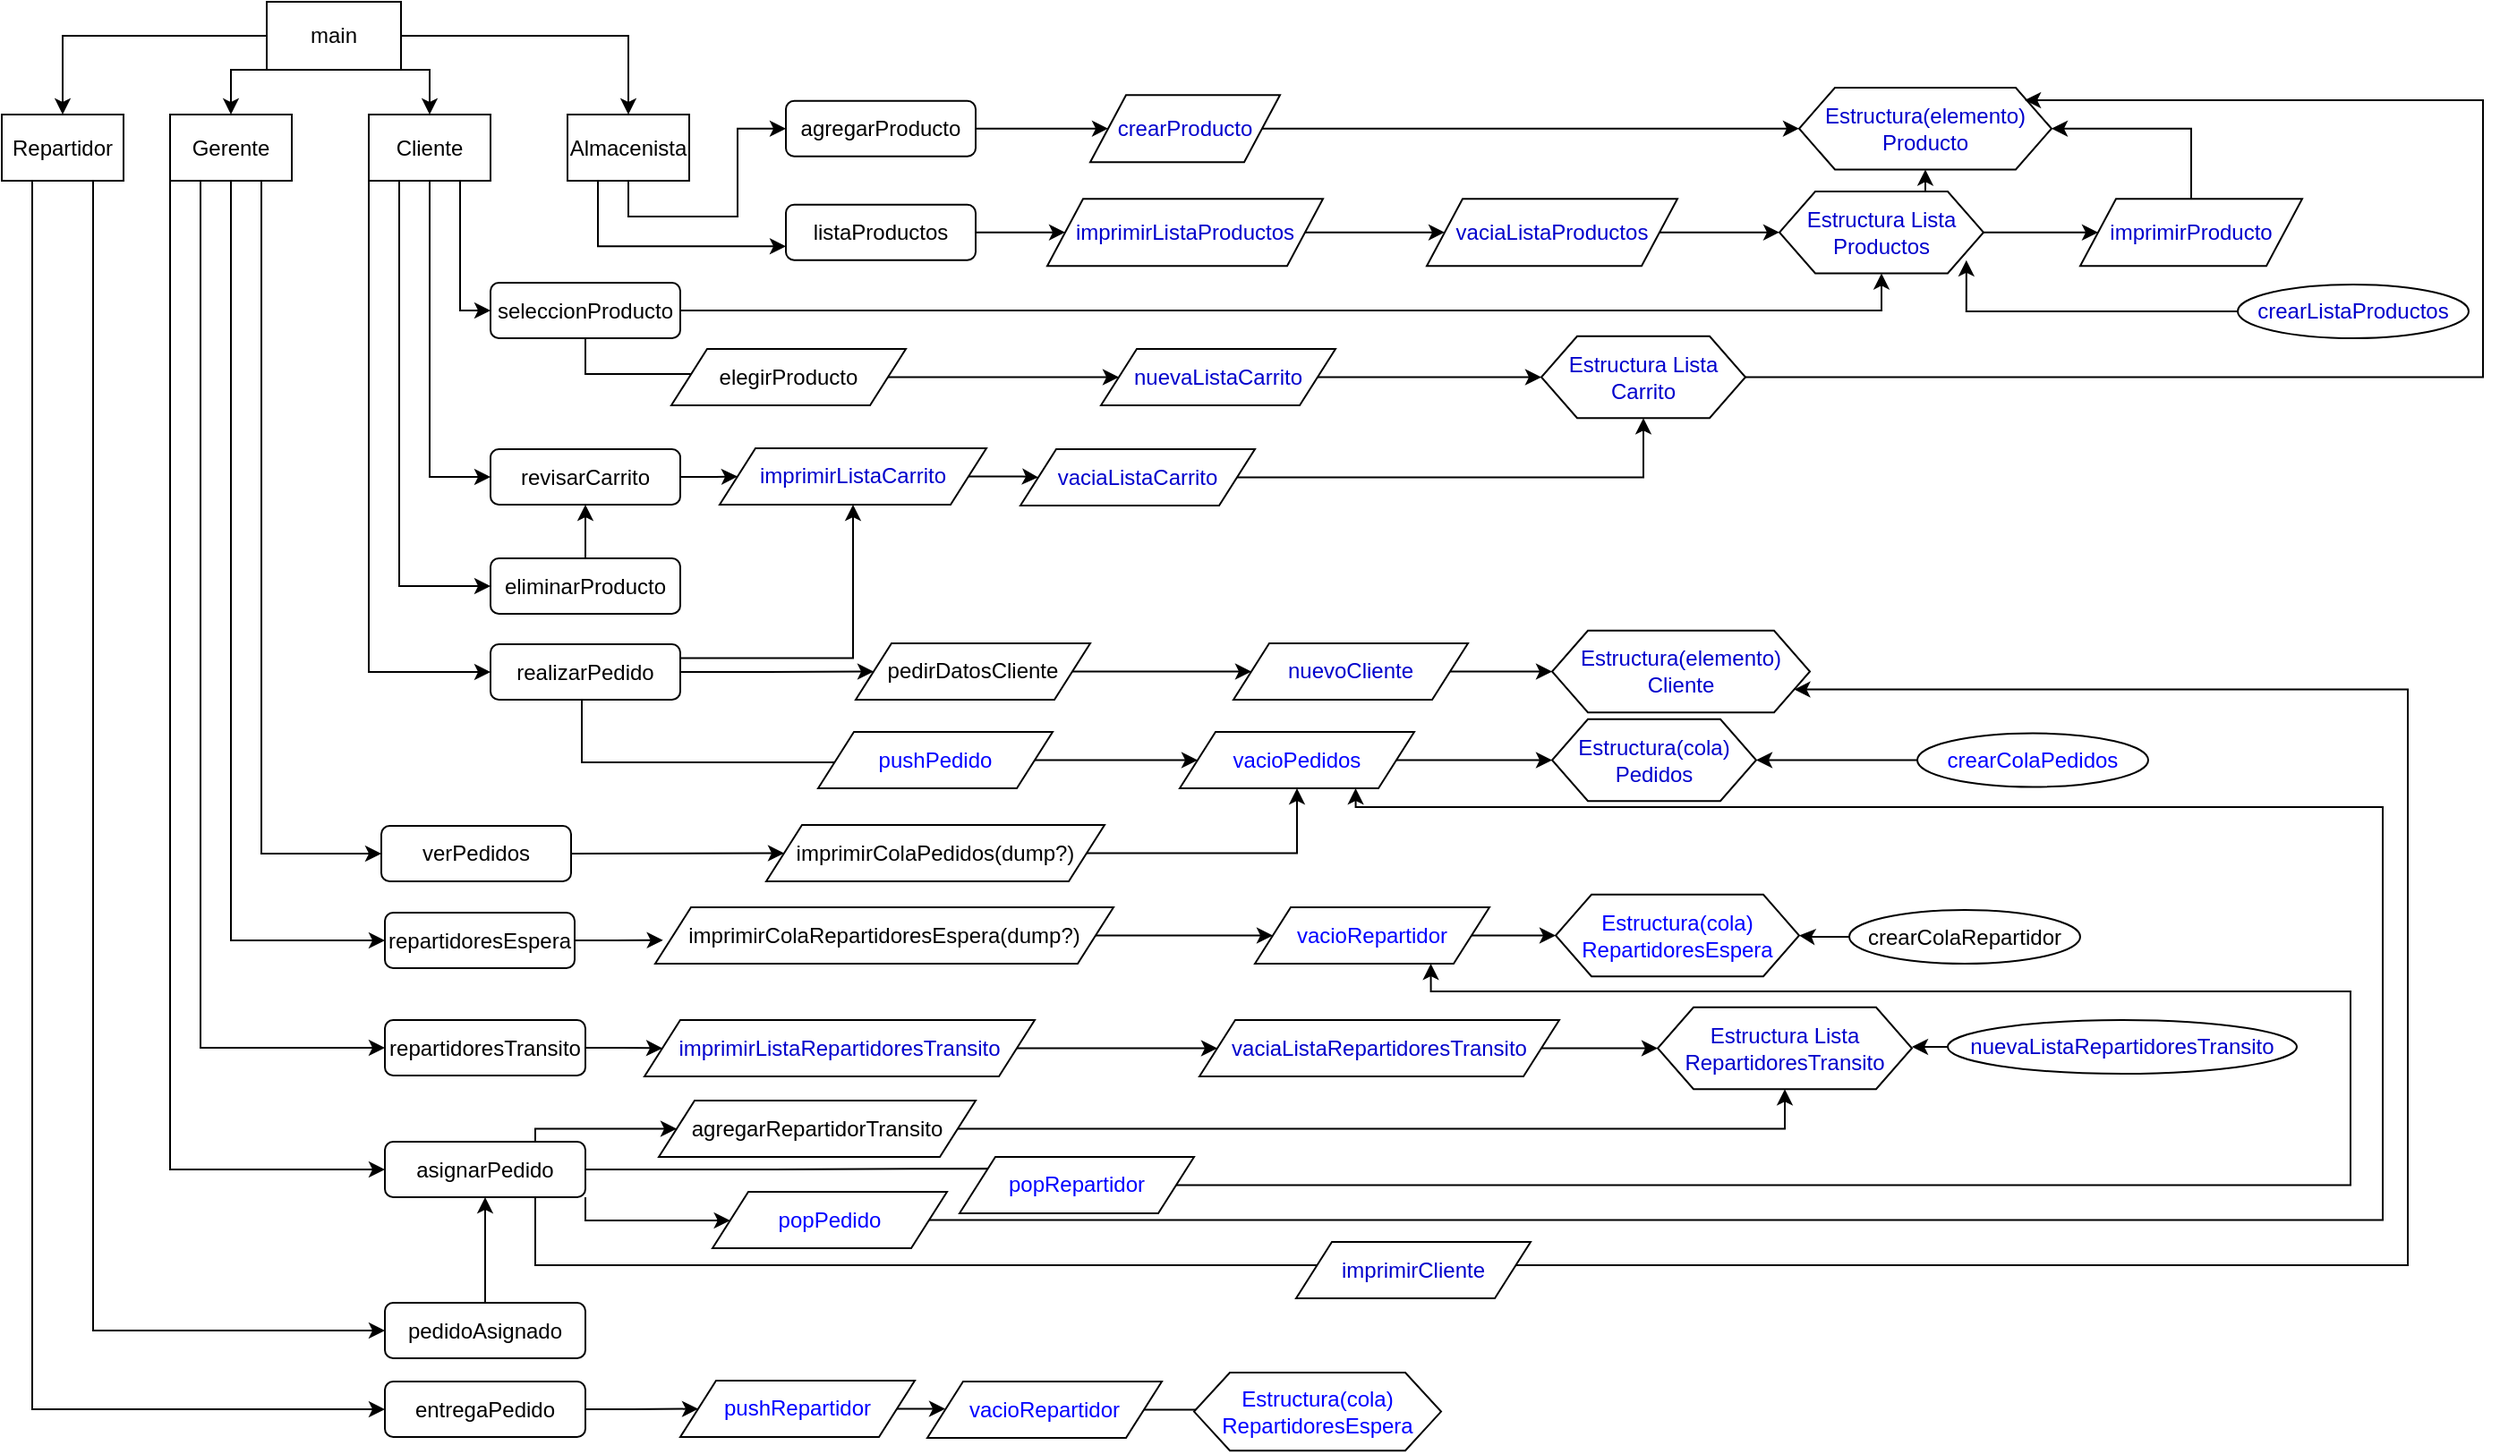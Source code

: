<mxfile>
    <diagram id="2bmFdXmFBogVM8fUGb1J" name="Page-1">
        <mxGraphModel dx="621" dy="478" grid="0" gridSize="10" guides="1" tooltips="1" connect="1" arrows="1" fold="1" page="1" pageScale="1" pageWidth="827" pageHeight="1169" math="0" shadow="0">
            <root>
                <mxCell id="0"/>
                <mxCell id="1" parent="0"/>
                <mxCell id="X82TEkIW_1v4thmt-Yyp-21" style="edgeStyle=orthogonalEdgeStyle;rounded=0;orthogonalLoop=1;jettySize=auto;html=1;exitX=0;exitY=1;exitDx=0;exitDy=0;entryX=0.5;entryY=0;entryDx=0;entryDy=0;" parent="1" source="X82TEkIW_1v4thmt-Yyp-1" target="X82TEkIW_1v4thmt-Yyp-6" edge="1">
                    <mxGeometry relative="1" as="geometry"/>
                </mxCell>
                <mxCell id="X82TEkIW_1v4thmt-Yyp-23" style="edgeStyle=orthogonalEdgeStyle;rounded=0;orthogonalLoop=1;jettySize=auto;html=1;exitX=1;exitY=0.5;exitDx=0;exitDy=0;entryX=0.5;entryY=0;entryDx=0;entryDy=0;" parent="1" source="X82TEkIW_1v4thmt-Yyp-1" target="X82TEkIW_1v4thmt-Yyp-4" edge="1">
                    <mxGeometry relative="1" as="geometry"/>
                </mxCell>
                <mxCell id="X82TEkIW_1v4thmt-Yyp-52" style="edgeStyle=orthogonalEdgeStyle;rounded=0;orthogonalLoop=1;jettySize=auto;html=1;exitX=1;exitY=1;exitDx=0;exitDy=0;entryX=0.5;entryY=0;entryDx=0;entryDy=0;" parent="1" source="X82TEkIW_1v4thmt-Yyp-1" target="X82TEkIW_1v4thmt-Yyp-2" edge="1">
                    <mxGeometry relative="1" as="geometry"/>
                </mxCell>
                <mxCell id="X82TEkIW_1v4thmt-Yyp-53" style="edgeStyle=orthogonalEdgeStyle;rounded=0;orthogonalLoop=1;jettySize=auto;html=1;entryX=0.5;entryY=0;entryDx=0;entryDy=0;" parent="1" source="X82TEkIW_1v4thmt-Yyp-1" target="X82TEkIW_1v4thmt-Yyp-5" edge="1">
                    <mxGeometry relative="1" as="geometry"/>
                </mxCell>
                <mxCell id="X82TEkIW_1v4thmt-Yyp-1" value="main" style="rounded=0;whiteSpace=wrap;html=1;" parent="1" vertex="1">
                    <mxGeometry x="339" y="12" width="75" height="38" as="geometry"/>
                </mxCell>
                <mxCell id="X82TEkIW_1v4thmt-Yyp-84" style="edgeStyle=orthogonalEdgeStyle;rounded=0;orthogonalLoop=1;jettySize=auto;html=1;exitX=0.5;exitY=1;exitDx=0;exitDy=0;entryX=0;entryY=0.5;entryDx=0;entryDy=0;" parent="1" source="X82TEkIW_1v4thmt-Yyp-2" target="X82TEkIW_1v4thmt-Yyp-83" edge="1">
                    <mxGeometry relative="1" as="geometry"/>
                </mxCell>
                <mxCell id="X82TEkIW_1v4thmt-Yyp-92" style="edgeStyle=orthogonalEdgeStyle;rounded=0;orthogonalLoop=1;jettySize=auto;html=1;exitX=0.25;exitY=1;exitDx=0;exitDy=0;entryX=0;entryY=0.5;entryDx=0;entryDy=0;" parent="1" source="X82TEkIW_1v4thmt-Yyp-2" target="X82TEkIW_1v4thmt-Yyp-91" edge="1">
                    <mxGeometry relative="1" as="geometry"/>
                </mxCell>
                <mxCell id="X82TEkIW_1v4thmt-Yyp-95" style="edgeStyle=orthogonalEdgeStyle;rounded=0;orthogonalLoop=1;jettySize=auto;html=1;exitX=0;exitY=1;exitDx=0;exitDy=0;entryX=0;entryY=0.5;entryDx=0;entryDy=0;" parent="1" source="X82TEkIW_1v4thmt-Yyp-2" target="X82TEkIW_1v4thmt-Yyp-94" edge="1">
                    <mxGeometry relative="1" as="geometry"/>
                </mxCell>
                <mxCell id="X82TEkIW_1v4thmt-Yyp-96" style="edgeStyle=orthogonalEdgeStyle;rounded=0;orthogonalLoop=1;jettySize=auto;html=1;exitX=0.75;exitY=1;exitDx=0;exitDy=0;entryX=0;entryY=0.5;entryDx=0;entryDy=0;" parent="1" source="X82TEkIW_1v4thmt-Yyp-2" target="X82TEkIW_1v4thmt-Yyp-54" edge="1">
                    <mxGeometry relative="1" as="geometry">
                        <Array as="points">
                            <mxPoint x="447" y="184"/>
                        </Array>
                    </mxGeometry>
                </mxCell>
                <mxCell id="X82TEkIW_1v4thmt-Yyp-2" value="Cliente" style="rounded=0;whiteSpace=wrap;html=1;" parent="1" vertex="1">
                    <mxGeometry x="396" y="75" width="68" height="37" as="geometry"/>
                </mxCell>
                <mxCell id="X82TEkIW_1v4thmt-Yyp-28" style="edgeStyle=orthogonalEdgeStyle;rounded=0;orthogonalLoop=1;jettySize=auto;html=1;exitX=0.5;exitY=1;exitDx=0;exitDy=0;entryX=0;entryY=0.5;entryDx=0;entryDy=0;" parent="1" source="X82TEkIW_1v4thmt-Yyp-4" target="X82TEkIW_1v4thmt-Yyp-24" edge="1">
                    <mxGeometry relative="1" as="geometry"/>
                </mxCell>
                <mxCell id="X82TEkIW_1v4thmt-Yyp-30" style="edgeStyle=orthogonalEdgeStyle;rounded=0;orthogonalLoop=1;jettySize=auto;html=1;exitX=0.25;exitY=1;exitDx=0;exitDy=0;entryX=0;entryY=0.75;entryDx=0;entryDy=0;" parent="1" source="X82TEkIW_1v4thmt-Yyp-4" target="X82TEkIW_1v4thmt-Yyp-29" edge="1">
                    <mxGeometry relative="1" as="geometry"/>
                </mxCell>
                <mxCell id="X82TEkIW_1v4thmt-Yyp-4" value="Almacenista" style="rounded=0;whiteSpace=wrap;html=1;" parent="1" vertex="1">
                    <mxGeometry x="507" y="75" width="68" height="37" as="geometry"/>
                </mxCell>
                <mxCell id="X82TEkIW_1v4thmt-Yyp-168" style="edgeStyle=orthogonalEdgeStyle;rounded=0;orthogonalLoop=1;jettySize=auto;html=1;exitX=0.75;exitY=1;exitDx=0;exitDy=0;entryX=0;entryY=0.5;entryDx=0;entryDy=0;" parent="1" source="X82TEkIW_1v4thmt-Yyp-5" target="X82TEkIW_1v4thmt-Yyp-167" edge="1">
                    <mxGeometry relative="1" as="geometry"/>
                </mxCell>
                <mxCell id="X82TEkIW_1v4thmt-Yyp-172" style="edgeStyle=orthogonalEdgeStyle;rounded=0;orthogonalLoop=1;jettySize=auto;html=1;exitX=0.25;exitY=1;exitDx=0;exitDy=0;entryX=0;entryY=0.5;entryDx=0;entryDy=0;" parent="1" source="X82TEkIW_1v4thmt-Yyp-5" target="X82TEkIW_1v4thmt-Yyp-171" edge="1">
                    <mxGeometry relative="1" as="geometry"/>
                </mxCell>
                <mxCell id="X82TEkIW_1v4thmt-Yyp-5" value="Repartidor" style="rounded=0;whiteSpace=wrap;html=1;" parent="1" vertex="1">
                    <mxGeometry x="191" y="75" width="68" height="37" as="geometry"/>
                </mxCell>
                <mxCell id="X82TEkIW_1v4thmt-Yyp-117" style="edgeStyle=orthogonalEdgeStyle;rounded=0;orthogonalLoop=1;jettySize=auto;html=1;exitX=0.75;exitY=1;exitDx=0;exitDy=0;entryX=0;entryY=0.5;entryDx=0;entryDy=0;" parent="1" source="X82TEkIW_1v4thmt-Yyp-6" target="X82TEkIW_1v4thmt-Yyp-116" edge="1">
                    <mxGeometry relative="1" as="geometry"/>
                </mxCell>
                <mxCell id="X82TEkIW_1v4thmt-Yyp-122" style="edgeStyle=orthogonalEdgeStyle;rounded=0;orthogonalLoop=1;jettySize=auto;html=1;exitX=0.5;exitY=1;exitDx=0;exitDy=0;entryX=0;entryY=0.5;entryDx=0;entryDy=0;" parent="1" source="X82TEkIW_1v4thmt-Yyp-6" target="X82TEkIW_1v4thmt-Yyp-121" edge="1">
                    <mxGeometry relative="1" as="geometry"/>
                </mxCell>
                <mxCell id="X82TEkIW_1v4thmt-Yyp-132" style="edgeStyle=orthogonalEdgeStyle;rounded=0;orthogonalLoop=1;jettySize=auto;html=1;exitX=0.25;exitY=1;exitDx=0;exitDy=0;entryX=0;entryY=0.5;entryDx=0;entryDy=0;" parent="1" source="X82TEkIW_1v4thmt-Yyp-6" target="X82TEkIW_1v4thmt-Yyp-131" edge="1">
                    <mxGeometry relative="1" as="geometry"/>
                </mxCell>
                <mxCell id="X82TEkIW_1v4thmt-Yyp-146" style="edgeStyle=orthogonalEdgeStyle;rounded=0;orthogonalLoop=1;jettySize=auto;html=1;exitX=0;exitY=1;exitDx=0;exitDy=0;entryX=0;entryY=0.5;entryDx=0;entryDy=0;" parent="1" source="X82TEkIW_1v4thmt-Yyp-6" target="X82TEkIW_1v4thmt-Yyp-145" edge="1">
                    <mxGeometry relative="1" as="geometry"/>
                </mxCell>
                <mxCell id="X82TEkIW_1v4thmt-Yyp-6" value="Gerente" style="rounded=0;whiteSpace=wrap;html=1;" parent="1" vertex="1">
                    <mxGeometry x="285" y="75" width="68" height="37" as="geometry"/>
                </mxCell>
                <mxCell id="X82TEkIW_1v4thmt-Yyp-24" value="agregarProducto" style="rounded=1;whiteSpace=wrap;html=1;" parent="1" vertex="1">
                    <mxGeometry x="629" y="67.37" width="106" height="31" as="geometry"/>
                </mxCell>
                <mxCell id="X82TEkIW_1v4thmt-Yyp-39" style="edgeStyle=orthogonalEdgeStyle;rounded=0;orthogonalLoop=1;jettySize=auto;html=1;exitX=1;exitY=0.5;exitDx=0;exitDy=0;entryX=0;entryY=0.5;entryDx=0;entryDy=0;" parent="1" source="X82TEkIW_1v4thmt-Yyp-25" target="X82TEkIW_1v4thmt-Yyp-38" edge="1">
                    <mxGeometry relative="1" as="geometry"/>
                </mxCell>
                <mxCell id="X82TEkIW_1v4thmt-Yyp-25" value="&lt;font color=&quot;#0000cc&quot;&gt;crearProducto&lt;/font&gt;" style="shape=parallelogram;perimeter=parallelogramPerimeter;whiteSpace=wrap;html=1;fixedSize=1;" parent="1" vertex="1">
                    <mxGeometry x="799" y="64.12" width="106" height="37.5" as="geometry"/>
                </mxCell>
                <mxCell id="X82TEkIW_1v4thmt-Yyp-26" value="" style="edgeStyle=orthogonalEdgeStyle;rounded=0;orthogonalLoop=1;jettySize=auto;html=1;" parent="1" source="X82TEkIW_1v4thmt-Yyp-24" target="X82TEkIW_1v4thmt-Yyp-25" edge="1">
                    <mxGeometry relative="1" as="geometry"/>
                </mxCell>
                <mxCell id="X82TEkIW_1v4thmt-Yyp-36" style="edgeStyle=orthogonalEdgeStyle;rounded=0;orthogonalLoop=1;jettySize=auto;html=1;" parent="1" source="X82TEkIW_1v4thmt-Yyp-29" target="X82TEkIW_1v4thmt-Yyp-35" edge="1">
                    <mxGeometry relative="1" as="geometry"/>
                </mxCell>
                <mxCell id="X82TEkIW_1v4thmt-Yyp-29" value="listaProductos" style="rounded=1;whiteSpace=wrap;html=1;" parent="1" vertex="1">
                    <mxGeometry x="629" y="125.37" width="106" height="31" as="geometry"/>
                </mxCell>
                <mxCell id="X82TEkIW_1v4thmt-Yyp-60" style="edgeStyle=orthogonalEdgeStyle;rounded=0;orthogonalLoop=1;jettySize=auto;html=1;entryX=1;entryY=0.5;entryDx=0;entryDy=0;" parent="1" source="X82TEkIW_1v4thmt-Yyp-34" target="X82TEkIW_1v4thmt-Yyp-38" edge="1">
                    <mxGeometry relative="1" as="geometry">
                        <Array as="points">
                            <mxPoint x="1414" y="83"/>
                        </Array>
                    </mxGeometry>
                </mxCell>
                <mxCell id="X82TEkIW_1v4thmt-Yyp-34" value="&lt;font color=&quot;#0000cc&quot;&gt;imprimirProducto&lt;/font&gt;" style="shape=parallelogram;perimeter=parallelogramPerimeter;whiteSpace=wrap;html=1;fixedSize=1;" parent="1" vertex="1">
                    <mxGeometry x="1352" y="122.12" width="124" height="37.5" as="geometry"/>
                </mxCell>
                <mxCell id="X82TEkIW_1v4thmt-Yyp-58" style="edgeStyle=orthogonalEdgeStyle;rounded=0;orthogonalLoop=1;jettySize=auto;html=1;entryX=0;entryY=0.5;entryDx=0;entryDy=0;" parent="1" source="X82TEkIW_1v4thmt-Yyp-35" target="X82TEkIW_1v4thmt-Yyp-73" edge="1">
                    <mxGeometry relative="1" as="geometry">
                        <mxPoint x="948.4" y="140.87" as="targetPoint"/>
                    </mxGeometry>
                </mxCell>
                <mxCell id="X82TEkIW_1v4thmt-Yyp-35" value="&lt;font color=&quot;#0000cc&quot;&gt;imprimirListaProductos&lt;/font&gt;" style="shape=parallelogram;perimeter=parallelogramPerimeter;whiteSpace=wrap;html=1;fixedSize=1;" parent="1" vertex="1">
                    <mxGeometry x="775" y="122.12" width="154" height="37.5" as="geometry"/>
                </mxCell>
                <mxCell id="X82TEkIW_1v4thmt-Yyp-38" value="&lt;font color=&quot;#0000cc&quot;&gt;Estructura(elemento) Producto&lt;/font&gt;" style="shape=hexagon;perimeter=hexagonPerimeter2;whiteSpace=wrap;html=1;fixedSize=1;" parent="1" vertex="1">
                    <mxGeometry x="1195" y="59.99" width="141" height="45.75" as="geometry"/>
                </mxCell>
                <mxCell id="X82TEkIW_1v4thmt-Yyp-62" style="edgeStyle=orthogonalEdgeStyle;rounded=0;orthogonalLoop=1;jettySize=auto;html=1;exitX=1;exitY=0.5;exitDx=0;exitDy=0;entryX=0.5;entryY=1;entryDx=0;entryDy=0;" parent="1" source="X82TEkIW_1v4thmt-Yyp-54" target="X82TEkIW_1v4thmt-Yyp-57" edge="1">
                    <mxGeometry relative="1" as="geometry"/>
                </mxCell>
                <mxCell id="X82TEkIW_1v4thmt-Yyp-79" style="edgeStyle=orthogonalEdgeStyle;rounded=0;orthogonalLoop=1;jettySize=auto;html=1;entryX=0;entryY=0.25;entryDx=0;entryDy=0;" parent="1" source="X82TEkIW_1v4thmt-Yyp-54" target="X82TEkIW_1v4thmt-Yyp-76" edge="1">
                    <mxGeometry relative="1" as="geometry"/>
                </mxCell>
                <mxCell id="X82TEkIW_1v4thmt-Yyp-54" value="seleccionProducto" style="rounded=1;whiteSpace=wrap;html=1;" parent="1" vertex="1">
                    <mxGeometry x="464" y="169" width="106" height="31" as="geometry"/>
                </mxCell>
                <mxCell id="X82TEkIW_1v4thmt-Yyp-59" style="edgeStyle=orthogonalEdgeStyle;rounded=0;orthogonalLoop=1;jettySize=auto;html=1;entryX=0;entryY=0.5;entryDx=0;entryDy=0;" parent="1" source="X82TEkIW_1v4thmt-Yyp-57" target="X82TEkIW_1v4thmt-Yyp-34" edge="1">
                    <mxGeometry relative="1" as="geometry"/>
                </mxCell>
                <mxCell id="X82TEkIW_1v4thmt-Yyp-75" style="edgeStyle=orthogonalEdgeStyle;rounded=0;orthogonalLoop=1;jettySize=auto;html=1;exitX=0.5;exitY=0;exitDx=0;exitDy=0;entryX=0.5;entryY=1;entryDx=0;entryDy=0;" parent="1" source="X82TEkIW_1v4thmt-Yyp-57" target="X82TEkIW_1v4thmt-Yyp-38" edge="1">
                    <mxGeometry relative="1" as="geometry"/>
                </mxCell>
                <mxCell id="X82TEkIW_1v4thmt-Yyp-57" value="&lt;font color=&quot;#0000cc&quot;&gt;Estructura Lista Productos&lt;/font&gt;" style="shape=hexagon;perimeter=hexagonPerimeter2;whiteSpace=wrap;html=1;fixedSize=1;" parent="1" vertex="1">
                    <mxGeometry x="1184" y="117.99" width="114" height="45.75" as="geometry"/>
                </mxCell>
                <mxCell id="X82TEkIW_1v4thmt-Yyp-184" style="edgeStyle=orthogonalEdgeStyle;rounded=0;orthogonalLoop=1;jettySize=auto;html=1;exitX=1;exitY=0.5;exitDx=0;exitDy=0;entryX=0.894;entryY=0.153;entryDx=0;entryDy=0;entryPerimeter=0;fontColor=#0000CC;" parent="1" source="X82TEkIW_1v4thmt-Yyp-63" target="X82TEkIW_1v4thmt-Yyp-38" edge="1">
                    <mxGeometry relative="1" as="geometry">
                        <Array as="points">
                            <mxPoint x="1577" y="222"/>
                            <mxPoint x="1577" y="67"/>
                        </Array>
                    </mxGeometry>
                </mxCell>
                <mxCell id="X82TEkIW_1v4thmt-Yyp-63" value="&lt;font color=&quot;#0000cc&quot;&gt;Estructura Lista Carrito&lt;/font&gt;" style="shape=hexagon;perimeter=hexagonPerimeter2;whiteSpace=wrap;html=1;fixedSize=1;" parent="1" vertex="1">
                    <mxGeometry x="1051" y="198.89" width="114" height="45.75" as="geometry"/>
                </mxCell>
                <mxCell id="X82TEkIW_1v4thmt-Yyp-67" style="edgeStyle=orthogonalEdgeStyle;rounded=0;orthogonalLoop=1;jettySize=auto;html=1;entryX=0;entryY=0.5;entryDx=0;entryDy=0;" parent="1" source="X82TEkIW_1v4thmt-Yyp-65" target="X82TEkIW_1v4thmt-Yyp-63" edge="1">
                    <mxGeometry relative="1" as="geometry"/>
                </mxCell>
                <mxCell id="X82TEkIW_1v4thmt-Yyp-65" value="&lt;font color=&quot;#0000cc&quot;&gt;nuevaListaCarrito&lt;/font&gt;" style="shape=parallelogram;perimeter=parallelogramPerimeter;whiteSpace=wrap;html=1;fixedSize=1;" parent="1" vertex="1">
                    <mxGeometry x="805" y="206.01" width="131" height="31.5" as="geometry"/>
                </mxCell>
                <mxCell id="X82TEkIW_1v4thmt-Yyp-74" style="edgeStyle=orthogonalEdgeStyle;rounded=0;orthogonalLoop=1;jettySize=auto;html=1;entryX=0;entryY=0.5;entryDx=0;entryDy=0;" parent="1" source="X82TEkIW_1v4thmt-Yyp-73" target="X82TEkIW_1v4thmt-Yyp-57" edge="1">
                    <mxGeometry relative="1" as="geometry"/>
                </mxCell>
                <mxCell id="X82TEkIW_1v4thmt-Yyp-73" value="&lt;font color=&quot;#0000cc&quot;&gt;vaciaListaProductos&lt;/font&gt;" style="shape=parallelogram;perimeter=parallelogramPerimeter;whiteSpace=wrap;html=1;fixedSize=1;" parent="1" vertex="1">
                    <mxGeometry x="987" y="122.11" width="140" height="37.5" as="geometry"/>
                </mxCell>
                <mxCell id="X82TEkIW_1v4thmt-Yyp-87" style="edgeStyle=orthogonalEdgeStyle;rounded=0;orthogonalLoop=1;jettySize=auto;html=1;" parent="1" source="X82TEkIW_1v4thmt-Yyp-76" target="X82TEkIW_1v4thmt-Yyp-65" edge="1">
                    <mxGeometry relative="1" as="geometry"/>
                </mxCell>
                <mxCell id="X82TEkIW_1v4thmt-Yyp-76" value="elegirProducto" style="shape=parallelogram;perimeter=parallelogramPerimeter;whiteSpace=wrap;html=1;fixedSize=1;" parent="1" vertex="1">
                    <mxGeometry x="565" y="206.01" width="131" height="31.5" as="geometry"/>
                </mxCell>
                <mxCell id="X82TEkIW_1v4thmt-Yyp-89" style="edgeStyle=orthogonalEdgeStyle;rounded=0;orthogonalLoop=1;jettySize=auto;html=1;entryX=0.5;entryY=1;entryDx=0;entryDy=0;" parent="1" source="X82TEkIW_1v4thmt-Yyp-80" target="X82TEkIW_1v4thmt-Yyp-63" edge="1">
                    <mxGeometry relative="1" as="geometry"/>
                </mxCell>
                <mxCell id="X82TEkIW_1v4thmt-Yyp-80" value="&lt;font color=&quot;#0000cc&quot;&gt;vaciaListaCarrito&lt;/font&gt;" style="shape=parallelogram;perimeter=parallelogramPerimeter;whiteSpace=wrap;html=1;fixedSize=1;" parent="1" vertex="1">
                    <mxGeometry x="760" y="262" width="131" height="31.5" as="geometry"/>
                </mxCell>
                <mxCell id="X82TEkIW_1v4thmt-Yyp-86" style="edgeStyle=orthogonalEdgeStyle;rounded=0;orthogonalLoop=1;jettySize=auto;html=1;" parent="1" source="X82TEkIW_1v4thmt-Yyp-83" target="X82TEkIW_1v4thmt-Yyp-85" edge="1">
                    <mxGeometry relative="1" as="geometry"/>
                </mxCell>
                <mxCell id="X82TEkIW_1v4thmt-Yyp-83" value="revisarCarrito" style="rounded=1;whiteSpace=wrap;html=1;" parent="1" vertex="1">
                    <mxGeometry x="464" y="262" width="106" height="31" as="geometry"/>
                </mxCell>
                <mxCell id="X82TEkIW_1v4thmt-Yyp-88" style="edgeStyle=orthogonalEdgeStyle;rounded=0;orthogonalLoop=1;jettySize=auto;html=1;entryX=0;entryY=0.5;entryDx=0;entryDy=0;" parent="1" source="X82TEkIW_1v4thmt-Yyp-85" target="X82TEkIW_1v4thmt-Yyp-80" edge="1">
                    <mxGeometry relative="1" as="geometry"/>
                </mxCell>
                <mxCell id="X82TEkIW_1v4thmt-Yyp-85" value="&lt;font color=&quot;#0000cc&quot;&gt;imprimirListaCarrito&lt;/font&gt;" style="shape=parallelogram;perimeter=parallelogramPerimeter;whiteSpace=wrap;html=1;fixedSize=1;" parent="1" vertex="1">
                    <mxGeometry x="592" y="261.5" width="149" height="31.5" as="geometry"/>
                </mxCell>
                <mxCell id="X82TEkIW_1v4thmt-Yyp-93" style="edgeStyle=orthogonalEdgeStyle;rounded=0;orthogonalLoop=1;jettySize=auto;html=1;entryX=0.5;entryY=1;entryDx=0;entryDy=0;" parent="1" source="X82TEkIW_1v4thmt-Yyp-91" target="X82TEkIW_1v4thmt-Yyp-83" edge="1">
                    <mxGeometry relative="1" as="geometry"/>
                </mxCell>
                <mxCell id="X82TEkIW_1v4thmt-Yyp-91" value="eliminarProducto" style="rounded=1;whiteSpace=wrap;html=1;" parent="1" vertex="1">
                    <mxGeometry x="464" y="323" width="106" height="31" as="geometry"/>
                </mxCell>
                <mxCell id="X82TEkIW_1v4thmt-Yyp-97" style="edgeStyle=orthogonalEdgeStyle;rounded=0;orthogonalLoop=1;jettySize=auto;html=1;exitX=1;exitY=0.25;exitDx=0;exitDy=0;entryX=0.5;entryY=1;entryDx=0;entryDy=0;" parent="1" source="X82TEkIW_1v4thmt-Yyp-94" target="X82TEkIW_1v4thmt-Yyp-85" edge="1">
                    <mxGeometry relative="1" as="geometry"/>
                </mxCell>
                <mxCell id="X82TEkIW_1v4thmt-Yyp-100" style="edgeStyle=orthogonalEdgeStyle;rounded=0;orthogonalLoop=1;jettySize=auto;html=1;exitX=1;exitY=0.5;exitDx=0;exitDy=0;entryX=0;entryY=0.5;entryDx=0;entryDy=0;" parent="1" source="X82TEkIW_1v4thmt-Yyp-94" target="X82TEkIW_1v4thmt-Yyp-99" edge="1">
                    <mxGeometry relative="1" as="geometry">
                        <mxPoint x="673.2" y="386.8" as="targetPoint"/>
                    </mxGeometry>
                </mxCell>
                <mxCell id="X82TEkIW_1v4thmt-Yyp-107" style="edgeStyle=orthogonalEdgeStyle;rounded=0;orthogonalLoop=1;jettySize=auto;html=1;entryX=0;entryY=0.5;entryDx=0;entryDy=0;" parent="1" source="X82TEkIW_1v4thmt-Yyp-94" target="X82TEkIW_1v4thmt-Yyp-106" edge="1">
                    <mxGeometry relative="1" as="geometry">
                        <Array as="points">
                            <mxPoint x="515" y="437"/>
                        </Array>
                    </mxGeometry>
                </mxCell>
                <mxCell id="X82TEkIW_1v4thmt-Yyp-94" value="realizarPedido" style="rounded=1;whiteSpace=wrap;html=1;" parent="1" vertex="1">
                    <mxGeometry x="464" y="371" width="106" height="31" as="geometry"/>
                </mxCell>
                <mxCell id="X82TEkIW_1v4thmt-Yyp-98" value="&lt;font color=&quot;#0000cc&quot;&gt;Estructura(elemento) Cliente&lt;/font&gt;" style="shape=hexagon;perimeter=hexagonPerimeter2;whiteSpace=wrap;html=1;fixedSize=1;" parent="1" vertex="1">
                    <mxGeometry x="1057" y="363.37" width="144" height="45.75" as="geometry"/>
                </mxCell>
                <mxCell id="X82TEkIW_1v4thmt-Yyp-103" value="" style="edgeStyle=orthogonalEdgeStyle;rounded=0;orthogonalLoop=1;jettySize=auto;html=1;" parent="1" source="X82TEkIW_1v4thmt-Yyp-99" target="X82TEkIW_1v4thmt-Yyp-102" edge="1">
                    <mxGeometry relative="1" as="geometry"/>
                </mxCell>
                <mxCell id="X82TEkIW_1v4thmt-Yyp-99" value="pedirDatosCliente" style="shape=parallelogram;perimeter=parallelogramPerimeter;whiteSpace=wrap;html=1;fixedSize=1;" parent="1" vertex="1">
                    <mxGeometry x="668" y="370.5" width="131" height="31.5" as="geometry"/>
                </mxCell>
                <mxCell id="X82TEkIW_1v4thmt-Yyp-104" style="edgeStyle=orthogonalEdgeStyle;rounded=0;orthogonalLoop=1;jettySize=auto;html=1;entryX=0;entryY=0.5;entryDx=0;entryDy=0;" parent="1" source="X82TEkIW_1v4thmt-Yyp-102" target="X82TEkIW_1v4thmt-Yyp-98" edge="1">
                    <mxGeometry relative="1" as="geometry"/>
                </mxCell>
                <mxCell id="X82TEkIW_1v4thmt-Yyp-102" value="&lt;font color=&quot;#0000cc&quot;&gt;nuevoCliente&lt;/font&gt;" style="shape=parallelogram;perimeter=parallelogramPerimeter;whiteSpace=wrap;html=1;fixedSize=1;" parent="1" vertex="1">
                    <mxGeometry x="879" y="370.5" width="131" height="31.5" as="geometry"/>
                </mxCell>
                <mxCell id="X82TEkIW_1v4thmt-Yyp-109" style="edgeStyle=orthogonalEdgeStyle;rounded=0;orthogonalLoop=1;jettySize=auto;html=1;entryX=0;entryY=0.5;entryDx=0;entryDy=0;" parent="1" source="X82TEkIW_1v4thmt-Yyp-106" target="X82TEkIW_1v4thmt-Yyp-108" edge="1">
                    <mxGeometry relative="1" as="geometry"/>
                </mxCell>
                <mxCell id="X82TEkIW_1v4thmt-Yyp-106" value="&lt;font color=&quot;#0000ff&quot;&gt;pushPedido&lt;/font&gt;" style="shape=parallelogram;perimeter=parallelogramPerimeter;whiteSpace=wrap;html=1;fixedSize=1;" parent="1" vertex="1">
                    <mxGeometry x="647" y="420" width="131" height="31.5" as="geometry"/>
                </mxCell>
                <mxCell id="X82TEkIW_1v4thmt-Yyp-111" style="edgeStyle=orthogonalEdgeStyle;rounded=0;orthogonalLoop=1;jettySize=auto;html=1;exitX=1;exitY=0.5;exitDx=0;exitDy=0;entryX=0;entryY=0.5;entryDx=0;entryDy=0;" parent="1" source="X82TEkIW_1v4thmt-Yyp-108" target="X82TEkIW_1v4thmt-Yyp-110" edge="1">
                    <mxGeometry relative="1" as="geometry"/>
                </mxCell>
                <mxCell id="X82TEkIW_1v4thmt-Yyp-108" value="&lt;font color=&quot;#0000ff&quot;&gt;vacioPedidos&lt;/font&gt;" style="shape=parallelogram;perimeter=parallelogramPerimeter;whiteSpace=wrap;html=1;fixedSize=1;" parent="1" vertex="1">
                    <mxGeometry x="849" y="420" width="131" height="31.5" as="geometry"/>
                </mxCell>
                <mxCell id="X82TEkIW_1v4thmt-Yyp-110" value="&lt;font color=&quot;#0000cc&quot;&gt;Estructura(cola) Pedidos&lt;/font&gt;" style="shape=hexagon;perimeter=hexagonPerimeter2;whiteSpace=wrap;html=1;fixedSize=1;" parent="1" vertex="1">
                    <mxGeometry x="1057" y="412.87" width="114" height="45.75" as="geometry"/>
                </mxCell>
                <mxCell id="X82TEkIW_1v4thmt-Yyp-113" style="edgeStyle=orthogonalEdgeStyle;rounded=0;orthogonalLoop=1;jettySize=auto;html=1;entryX=0.916;entryY=0.84;entryDx=0;entryDy=0;entryPerimeter=0;" parent="1" source="X82TEkIW_1v4thmt-Yyp-112" target="X82TEkIW_1v4thmt-Yyp-57" edge="1">
                    <mxGeometry relative="1" as="geometry"/>
                </mxCell>
                <mxCell id="X82TEkIW_1v4thmt-Yyp-112" value="&lt;font color=&quot;#0000cc&quot;&gt;crearListaProductos&lt;/font&gt;" style="ellipse;whiteSpace=wrap;html=1;" parent="1" vertex="1">
                    <mxGeometry x="1440" y="170" width="129" height="30" as="geometry"/>
                </mxCell>
                <mxCell id="X82TEkIW_1v4thmt-Yyp-115" style="edgeStyle=orthogonalEdgeStyle;rounded=0;orthogonalLoop=1;jettySize=auto;html=1;entryX=1;entryY=0.5;entryDx=0;entryDy=0;" parent="1" source="X82TEkIW_1v4thmt-Yyp-114" target="X82TEkIW_1v4thmt-Yyp-110" edge="1">
                    <mxGeometry relative="1" as="geometry"/>
                </mxCell>
                <mxCell id="X82TEkIW_1v4thmt-Yyp-114" value="&lt;font color=&quot;#0000ff&quot;&gt;crearColaPedidos&lt;/font&gt;" style="ellipse;whiteSpace=wrap;html=1;" parent="1" vertex="1">
                    <mxGeometry x="1261" y="420.74" width="129" height="30" as="geometry"/>
                </mxCell>
                <mxCell id="X82TEkIW_1v4thmt-Yyp-119" style="edgeStyle=orthogonalEdgeStyle;rounded=0;orthogonalLoop=1;jettySize=auto;html=1;exitX=1;exitY=0.5;exitDx=0;exitDy=0;entryX=0;entryY=0.5;entryDx=0;entryDy=0;" parent="1" source="X82TEkIW_1v4thmt-Yyp-116" target="X82TEkIW_1v4thmt-Yyp-118" edge="1">
                    <mxGeometry relative="1" as="geometry">
                        <Array as="points">
                            <mxPoint x="507" y="488"/>
                        </Array>
                    </mxGeometry>
                </mxCell>
                <mxCell id="X82TEkIW_1v4thmt-Yyp-116" value="verPedidos" style="rounded=1;whiteSpace=wrap;html=1;" parent="1" vertex="1">
                    <mxGeometry x="403" y="472.5" width="106" height="31" as="geometry"/>
                </mxCell>
                <mxCell id="X82TEkIW_1v4thmt-Yyp-120" style="edgeStyle=orthogonalEdgeStyle;rounded=0;orthogonalLoop=1;jettySize=auto;html=1;exitX=1;exitY=0.5;exitDx=0;exitDy=0;entryX=0.5;entryY=1;entryDx=0;entryDy=0;" parent="1" source="X82TEkIW_1v4thmt-Yyp-118" target="X82TEkIW_1v4thmt-Yyp-108" edge="1">
                    <mxGeometry relative="1" as="geometry"/>
                </mxCell>
                <mxCell id="X82TEkIW_1v4thmt-Yyp-118" value="imprimirColaPedidos(dump?)" style="shape=parallelogram;perimeter=parallelogramPerimeter;whiteSpace=wrap;html=1;fixedSize=1;" parent="1" vertex="1">
                    <mxGeometry x="618" y="472" width="189" height="31.5" as="geometry"/>
                </mxCell>
                <mxCell id="X82TEkIW_1v4thmt-Yyp-124" style="edgeStyle=orthogonalEdgeStyle;rounded=0;orthogonalLoop=1;jettySize=auto;html=1;exitX=1;exitY=0.5;exitDx=0;exitDy=0;entryX=0.017;entryY=0.584;entryDx=0;entryDy=0;entryPerimeter=0;" parent="1" source="X82TEkIW_1v4thmt-Yyp-121" target="X82TEkIW_1v4thmt-Yyp-123" edge="1">
                    <mxGeometry relative="1" as="geometry"/>
                </mxCell>
                <mxCell id="X82TEkIW_1v4thmt-Yyp-121" value="repartidoresEspera" style="rounded=1;whiteSpace=wrap;html=1;" parent="1" vertex="1">
                    <mxGeometry x="405" y="521" width="106" height="31" as="geometry"/>
                </mxCell>
                <mxCell id="X82TEkIW_1v4thmt-Yyp-128" style="edgeStyle=orthogonalEdgeStyle;rounded=0;orthogonalLoop=1;jettySize=auto;html=1;entryX=0;entryY=0.5;entryDx=0;entryDy=0;" parent="1" source="X82TEkIW_1v4thmt-Yyp-123" target="X82TEkIW_1v4thmt-Yyp-126" edge="1">
                    <mxGeometry relative="1" as="geometry"/>
                </mxCell>
                <mxCell id="X82TEkIW_1v4thmt-Yyp-123" value="imprimirColaRepartidoresEspera(dump?)" style="shape=parallelogram;perimeter=parallelogramPerimeter;whiteSpace=wrap;html=1;fixedSize=1;" parent="1" vertex="1">
                    <mxGeometry x="556" y="518" width="256" height="31.5" as="geometry"/>
                </mxCell>
                <mxCell id="X82TEkIW_1v4thmt-Yyp-130" style="edgeStyle=orthogonalEdgeStyle;rounded=0;orthogonalLoop=1;jettySize=auto;html=1;entryX=0;entryY=0.5;entryDx=0;entryDy=0;" parent="1" source="X82TEkIW_1v4thmt-Yyp-126" target="X82TEkIW_1v4thmt-Yyp-129" edge="1">
                    <mxGeometry relative="1" as="geometry"/>
                </mxCell>
                <mxCell id="X82TEkIW_1v4thmt-Yyp-126" value="&lt;font color=&quot;#0000ff&quot;&gt;vacioRepartidor&lt;/font&gt;" style="shape=parallelogram;perimeter=parallelogramPerimeter;whiteSpace=wrap;html=1;fixedSize=1;" parent="1" vertex="1">
                    <mxGeometry x="891" y="518" width="131" height="31.5" as="geometry"/>
                </mxCell>
                <mxCell id="X82TEkIW_1v4thmt-Yyp-129" value="&lt;font color=&quot;#0000ff&quot;&gt;Estructura(cola) RepartidoresEspera&lt;/font&gt;" style="shape=hexagon;perimeter=hexagonPerimeter2;whiteSpace=wrap;html=1;fixedSize=1;" parent="1" vertex="1">
                    <mxGeometry x="1059" y="510.88" width="136" height="45.75" as="geometry"/>
                </mxCell>
                <mxCell id="X82TEkIW_1v4thmt-Yyp-135" style="edgeStyle=orthogonalEdgeStyle;rounded=0;orthogonalLoop=1;jettySize=auto;html=1;entryX=0;entryY=0.5;entryDx=0;entryDy=0;" parent="1" source="X82TEkIW_1v4thmt-Yyp-131" target="X82TEkIW_1v4thmt-Yyp-133" edge="1">
                    <mxGeometry relative="1" as="geometry"/>
                </mxCell>
                <mxCell id="X82TEkIW_1v4thmt-Yyp-131" value="repartidoresTransito" style="rounded=1;whiteSpace=wrap;html=1;" parent="1" vertex="1">
                    <mxGeometry x="405" y="581" width="112" height="31" as="geometry"/>
                </mxCell>
                <mxCell id="X82TEkIW_1v4thmt-Yyp-137" style="edgeStyle=orthogonalEdgeStyle;rounded=0;orthogonalLoop=1;jettySize=auto;html=1;entryX=0;entryY=0.5;entryDx=0;entryDy=0;" parent="1" source="X82TEkIW_1v4thmt-Yyp-133" target="X82TEkIW_1v4thmt-Yyp-136" edge="1">
                    <mxGeometry relative="1" as="geometry"/>
                </mxCell>
                <mxCell id="X82TEkIW_1v4thmt-Yyp-133" value="&lt;font color=&quot;#0000cc&quot;&gt;imprimirListaRepartidoresTransito&lt;/font&gt;" style="shape=parallelogram;perimeter=parallelogramPerimeter;whiteSpace=wrap;html=1;fixedSize=1;" parent="1" vertex="1">
                    <mxGeometry x="550" y="581" width="218" height="31.5" as="geometry"/>
                </mxCell>
                <mxCell id="X82TEkIW_1v4thmt-Yyp-140" style="edgeStyle=orthogonalEdgeStyle;rounded=0;orthogonalLoop=1;jettySize=auto;html=1;entryX=0;entryY=0.5;entryDx=0;entryDy=0;" parent="1" source="X82TEkIW_1v4thmt-Yyp-136" target="X82TEkIW_1v4thmt-Yyp-139" edge="1">
                    <mxGeometry relative="1" as="geometry"/>
                </mxCell>
                <mxCell id="X82TEkIW_1v4thmt-Yyp-136" value="&lt;font color=&quot;#0000cc&quot;&gt;vaciaListaRepartidoresTransito&lt;/font&gt;" style="shape=parallelogram;perimeter=parallelogramPerimeter;whiteSpace=wrap;html=1;fixedSize=1;" parent="1" vertex="1">
                    <mxGeometry x="860" y="581" width="201" height="31.5" as="geometry"/>
                </mxCell>
                <mxCell id="X82TEkIW_1v4thmt-Yyp-139" value="&lt;font color=&quot;#0000cc&quot;&gt;Estructura Lista RepartidoresTransito&lt;/font&gt;" style="shape=hexagon;perimeter=hexagonPerimeter2;whiteSpace=wrap;html=1;fixedSize=1;" parent="1" vertex="1">
                    <mxGeometry x="1116" y="573.88" width="142" height="45.75" as="geometry"/>
                </mxCell>
                <mxCell id="X82TEkIW_1v4thmt-Yyp-142" style="edgeStyle=orthogonalEdgeStyle;rounded=0;orthogonalLoop=1;jettySize=auto;html=1;entryX=1;entryY=0.5;entryDx=0;entryDy=0;" parent="1" source="X82TEkIW_1v4thmt-Yyp-141" target="X82TEkIW_1v4thmt-Yyp-139" edge="1">
                    <mxGeometry relative="1" as="geometry"/>
                </mxCell>
                <mxCell id="X82TEkIW_1v4thmt-Yyp-141" value="&lt;font color=&quot;#0000cc&quot;&gt;nuevaListaRepartidoresTransito&lt;/font&gt;" style="ellipse;whiteSpace=wrap;html=1;" parent="1" vertex="1">
                    <mxGeometry x="1278" y="581" width="195" height="30" as="geometry"/>
                </mxCell>
                <mxCell id="X82TEkIW_1v4thmt-Yyp-176" style="edgeStyle=orthogonalEdgeStyle;rounded=0;orthogonalLoop=1;jettySize=auto;html=1;entryX=1;entryY=0.5;entryDx=0;entryDy=0;" parent="1" source="X82TEkIW_1v4thmt-Yyp-143" target="X82TEkIW_1v4thmt-Yyp-129" edge="1">
                    <mxGeometry relative="1" as="geometry"/>
                </mxCell>
                <mxCell id="X82TEkIW_1v4thmt-Yyp-143" value="crearColaRepartidor" style="ellipse;whiteSpace=wrap;html=1;" parent="1" vertex="1">
                    <mxGeometry x="1223" y="519.5" width="129" height="30" as="geometry"/>
                </mxCell>
                <mxCell id="X82TEkIW_1v4thmt-Yyp-157" style="edgeStyle=orthogonalEdgeStyle;rounded=0;orthogonalLoop=1;jettySize=auto;html=1;exitX=0.75;exitY=0;exitDx=0;exitDy=0;entryX=0;entryY=0.5;entryDx=0;entryDy=0;" parent="1" source="X82TEkIW_1v4thmt-Yyp-145" target="X82TEkIW_1v4thmt-Yyp-153" edge="1">
                    <mxGeometry relative="1" as="geometry">
                        <Array as="points">
                            <mxPoint x="489" y="642"/>
                        </Array>
                    </mxGeometry>
                </mxCell>
                <mxCell id="X82TEkIW_1v4thmt-Yyp-161" style="edgeStyle=orthogonalEdgeStyle;rounded=0;orthogonalLoop=1;jettySize=auto;html=1;exitX=1;exitY=0.5;exitDx=0;exitDy=0;entryX=0;entryY=0;entryDx=0;entryDy=0;" parent="1" source="X82TEkIW_1v4thmt-Yyp-145" target="X82TEkIW_1v4thmt-Yyp-149" edge="1">
                    <mxGeometry relative="1" as="geometry">
                        <Array as="points">
                            <mxPoint x="622" y="664"/>
                            <mxPoint x="743" y="664"/>
                        </Array>
                    </mxGeometry>
                </mxCell>
                <mxCell id="X82TEkIW_1v4thmt-Yyp-165" style="edgeStyle=orthogonalEdgeStyle;rounded=0;orthogonalLoop=1;jettySize=auto;html=1;exitX=1;exitY=1;exitDx=0;exitDy=0;" parent="1" source="X82TEkIW_1v4thmt-Yyp-145" target="X82TEkIW_1v4thmt-Yyp-159" edge="1">
                    <mxGeometry relative="1" as="geometry">
                        <Array as="points">
                            <mxPoint x="517" y="693"/>
                        </Array>
                    </mxGeometry>
                </mxCell>
                <mxCell id="X82TEkIW_1v4thmt-Yyp-170" style="edgeStyle=orthogonalEdgeStyle;rounded=0;orthogonalLoop=1;jettySize=auto;html=1;exitX=0.75;exitY=1;exitDx=0;exitDy=0;entryX=1;entryY=0.75;entryDx=0;entryDy=0;" parent="1" source="X82TEkIW_1v4thmt-Yyp-145" target="X82TEkIW_1v4thmt-Yyp-98" edge="1">
                    <mxGeometry relative="1" as="geometry">
                        <Array as="points">
                            <mxPoint x="489" y="718"/>
                            <mxPoint x="1535" y="718"/>
                            <mxPoint x="1535" y="396"/>
                        </Array>
                    </mxGeometry>
                </mxCell>
                <mxCell id="X82TEkIW_1v4thmt-Yyp-145" value="asignarPedido" style="rounded=1;whiteSpace=wrap;html=1;" parent="1" vertex="1">
                    <mxGeometry x="405" y="649" width="112" height="31" as="geometry"/>
                </mxCell>
                <mxCell id="X82TEkIW_1v4thmt-Yyp-151" style="edgeStyle=orthogonalEdgeStyle;rounded=0;orthogonalLoop=1;jettySize=auto;html=1;entryX=0.75;entryY=1;entryDx=0;entryDy=0;" parent="1" source="X82TEkIW_1v4thmt-Yyp-149" target="X82TEkIW_1v4thmt-Yyp-126" edge="1">
                    <mxGeometry relative="1" as="geometry">
                        <Array as="points">
                            <mxPoint x="1503" y="673"/>
                            <mxPoint x="1503" y="565"/>
                            <mxPoint x="989" y="565"/>
                        </Array>
                    </mxGeometry>
                </mxCell>
                <mxCell id="X82TEkIW_1v4thmt-Yyp-149" value="&lt;font color=&quot;#0000ff&quot;&gt;popRepartidor&lt;/font&gt;" style="shape=parallelogram;perimeter=parallelogramPerimeter;whiteSpace=wrap;html=1;fixedSize=1;" parent="1" vertex="1">
                    <mxGeometry x="726" y="657.5" width="131" height="31.5" as="geometry"/>
                </mxCell>
                <mxCell id="X82TEkIW_1v4thmt-Yyp-156" style="edgeStyle=orthogonalEdgeStyle;rounded=0;orthogonalLoop=1;jettySize=auto;html=1;exitX=1;exitY=0.5;exitDx=0;exitDy=0;entryX=0.5;entryY=1;entryDx=0;entryDy=0;" parent="1" source="X82TEkIW_1v4thmt-Yyp-153" target="X82TEkIW_1v4thmt-Yyp-139" edge="1">
                    <mxGeometry relative="1" as="geometry"/>
                </mxCell>
                <mxCell id="X82TEkIW_1v4thmt-Yyp-153" value="agregarRepartidorTransito" style="shape=parallelogram;perimeter=parallelogramPerimeter;whiteSpace=wrap;html=1;fixedSize=1;" parent="1" vertex="1">
                    <mxGeometry x="558" y="626" width="177" height="31.5" as="geometry"/>
                </mxCell>
                <mxCell id="X82TEkIW_1v4thmt-Yyp-166" style="edgeStyle=orthogonalEdgeStyle;rounded=0;orthogonalLoop=1;jettySize=auto;html=1;entryX=0.75;entryY=1;entryDx=0;entryDy=0;" parent="1" source="X82TEkIW_1v4thmt-Yyp-159" target="X82TEkIW_1v4thmt-Yyp-108" edge="1">
                    <mxGeometry relative="1" as="geometry">
                        <Array as="points">
                            <mxPoint x="1521" y="693"/>
                            <mxPoint x="1521" y="462"/>
                            <mxPoint x="947" y="462"/>
                        </Array>
                    </mxGeometry>
                </mxCell>
                <mxCell id="X82TEkIW_1v4thmt-Yyp-159" value="&lt;font color=&quot;#0000ff&quot;&gt;popPedido&lt;/font&gt;" style="shape=parallelogram;perimeter=parallelogramPerimeter;whiteSpace=wrap;html=1;fixedSize=1;" parent="1" vertex="1">
                    <mxGeometry x="588" y="677" width="131" height="31.5" as="geometry"/>
                </mxCell>
                <mxCell id="X82TEkIW_1v4thmt-Yyp-169" style="edgeStyle=orthogonalEdgeStyle;rounded=0;orthogonalLoop=1;jettySize=auto;html=1;entryX=0.5;entryY=1;entryDx=0;entryDy=0;" parent="1" source="X82TEkIW_1v4thmt-Yyp-167" target="X82TEkIW_1v4thmt-Yyp-145" edge="1">
                    <mxGeometry relative="1" as="geometry"/>
                </mxCell>
                <mxCell id="X82TEkIW_1v4thmt-Yyp-167" value="pedidoAsignado" style="rounded=1;whiteSpace=wrap;html=1;" parent="1" vertex="1">
                    <mxGeometry x="405" y="739" width="112" height="31" as="geometry"/>
                </mxCell>
                <mxCell id="X82TEkIW_1v4thmt-Yyp-174" style="edgeStyle=orthogonalEdgeStyle;rounded=0;orthogonalLoop=1;jettySize=auto;html=1;entryX=0;entryY=0.5;entryDx=0;entryDy=0;" parent="1" source="X82TEkIW_1v4thmt-Yyp-171" target="X82TEkIW_1v4thmt-Yyp-173" edge="1">
                    <mxGeometry relative="1" as="geometry"/>
                </mxCell>
                <mxCell id="X82TEkIW_1v4thmt-Yyp-171" value="entregaPedido" style="rounded=1;whiteSpace=wrap;html=1;" parent="1" vertex="1">
                    <mxGeometry x="405" y="783" width="112" height="31" as="geometry"/>
                </mxCell>
                <mxCell id="X82TEkIW_1v4thmt-Yyp-178" style="edgeStyle=orthogonalEdgeStyle;rounded=0;orthogonalLoop=1;jettySize=auto;html=1;exitX=1;exitY=0.5;exitDx=0;exitDy=0;entryX=0;entryY=0.5;entryDx=0;entryDy=0;" parent="1" source="X82TEkIW_1v4thmt-Yyp-173" target="X82TEkIW_1v4thmt-Yyp-177" edge="1">
                    <mxGeometry relative="1" as="geometry"/>
                </mxCell>
                <mxCell id="X82TEkIW_1v4thmt-Yyp-173" value="&lt;font color=&quot;#0000ff&quot;&gt;pushRepartidor&lt;/font&gt;" style="shape=parallelogram;perimeter=parallelogramPerimeter;whiteSpace=wrap;html=1;fixedSize=1;" parent="1" vertex="1">
                    <mxGeometry x="570" y="782.5" width="131" height="31.5" as="geometry"/>
                </mxCell>
                <mxCell id="X82TEkIW_1v4thmt-Yyp-181" style="edgeStyle=orthogonalEdgeStyle;rounded=0;orthogonalLoop=1;jettySize=auto;html=1;entryX=0;entryY=0.5;entryDx=0;entryDy=0;" parent="1" source="X82TEkIW_1v4thmt-Yyp-177" target="X82TEkIW_1v4thmt-Yyp-179" edge="1">
                    <mxGeometry relative="1" as="geometry"/>
                </mxCell>
                <mxCell id="X82TEkIW_1v4thmt-Yyp-177" value="&lt;font color=&quot;#0000ff&quot;&gt;vacioRepartidor&lt;/font&gt;" style="shape=parallelogram;perimeter=parallelogramPerimeter;whiteSpace=wrap;html=1;fixedSize=1;" parent="1" vertex="1">
                    <mxGeometry x="708" y="783" width="131" height="31.5" as="geometry"/>
                </mxCell>
                <mxCell id="X82TEkIW_1v4thmt-Yyp-179" value="&lt;font color=&quot;#0000ff&quot;&gt;Estructura(cola) RepartidoresEspera&lt;/font&gt;" style="shape=hexagon;perimeter=hexagonPerimeter2;whiteSpace=wrap;html=1;fixedSize=1;" parent="1" vertex="1">
                    <mxGeometry x="857" y="778" width="138" height="43.62" as="geometry"/>
                </mxCell>
                <mxCell id="X82TEkIW_1v4thmt-Yyp-185" value="&lt;font color=&quot;#0000cc&quot;&gt;imprimirCliente&lt;/font&gt;" style="shape=parallelogram;perimeter=parallelogramPerimeter;whiteSpace=wrap;html=1;fixedSize=1;" parent="1" vertex="1">
                    <mxGeometry x="914" y="705" width="131" height="31.5" as="geometry"/>
                </mxCell>
            </root>
        </mxGraphModel>
    </diagram>
</mxfile>